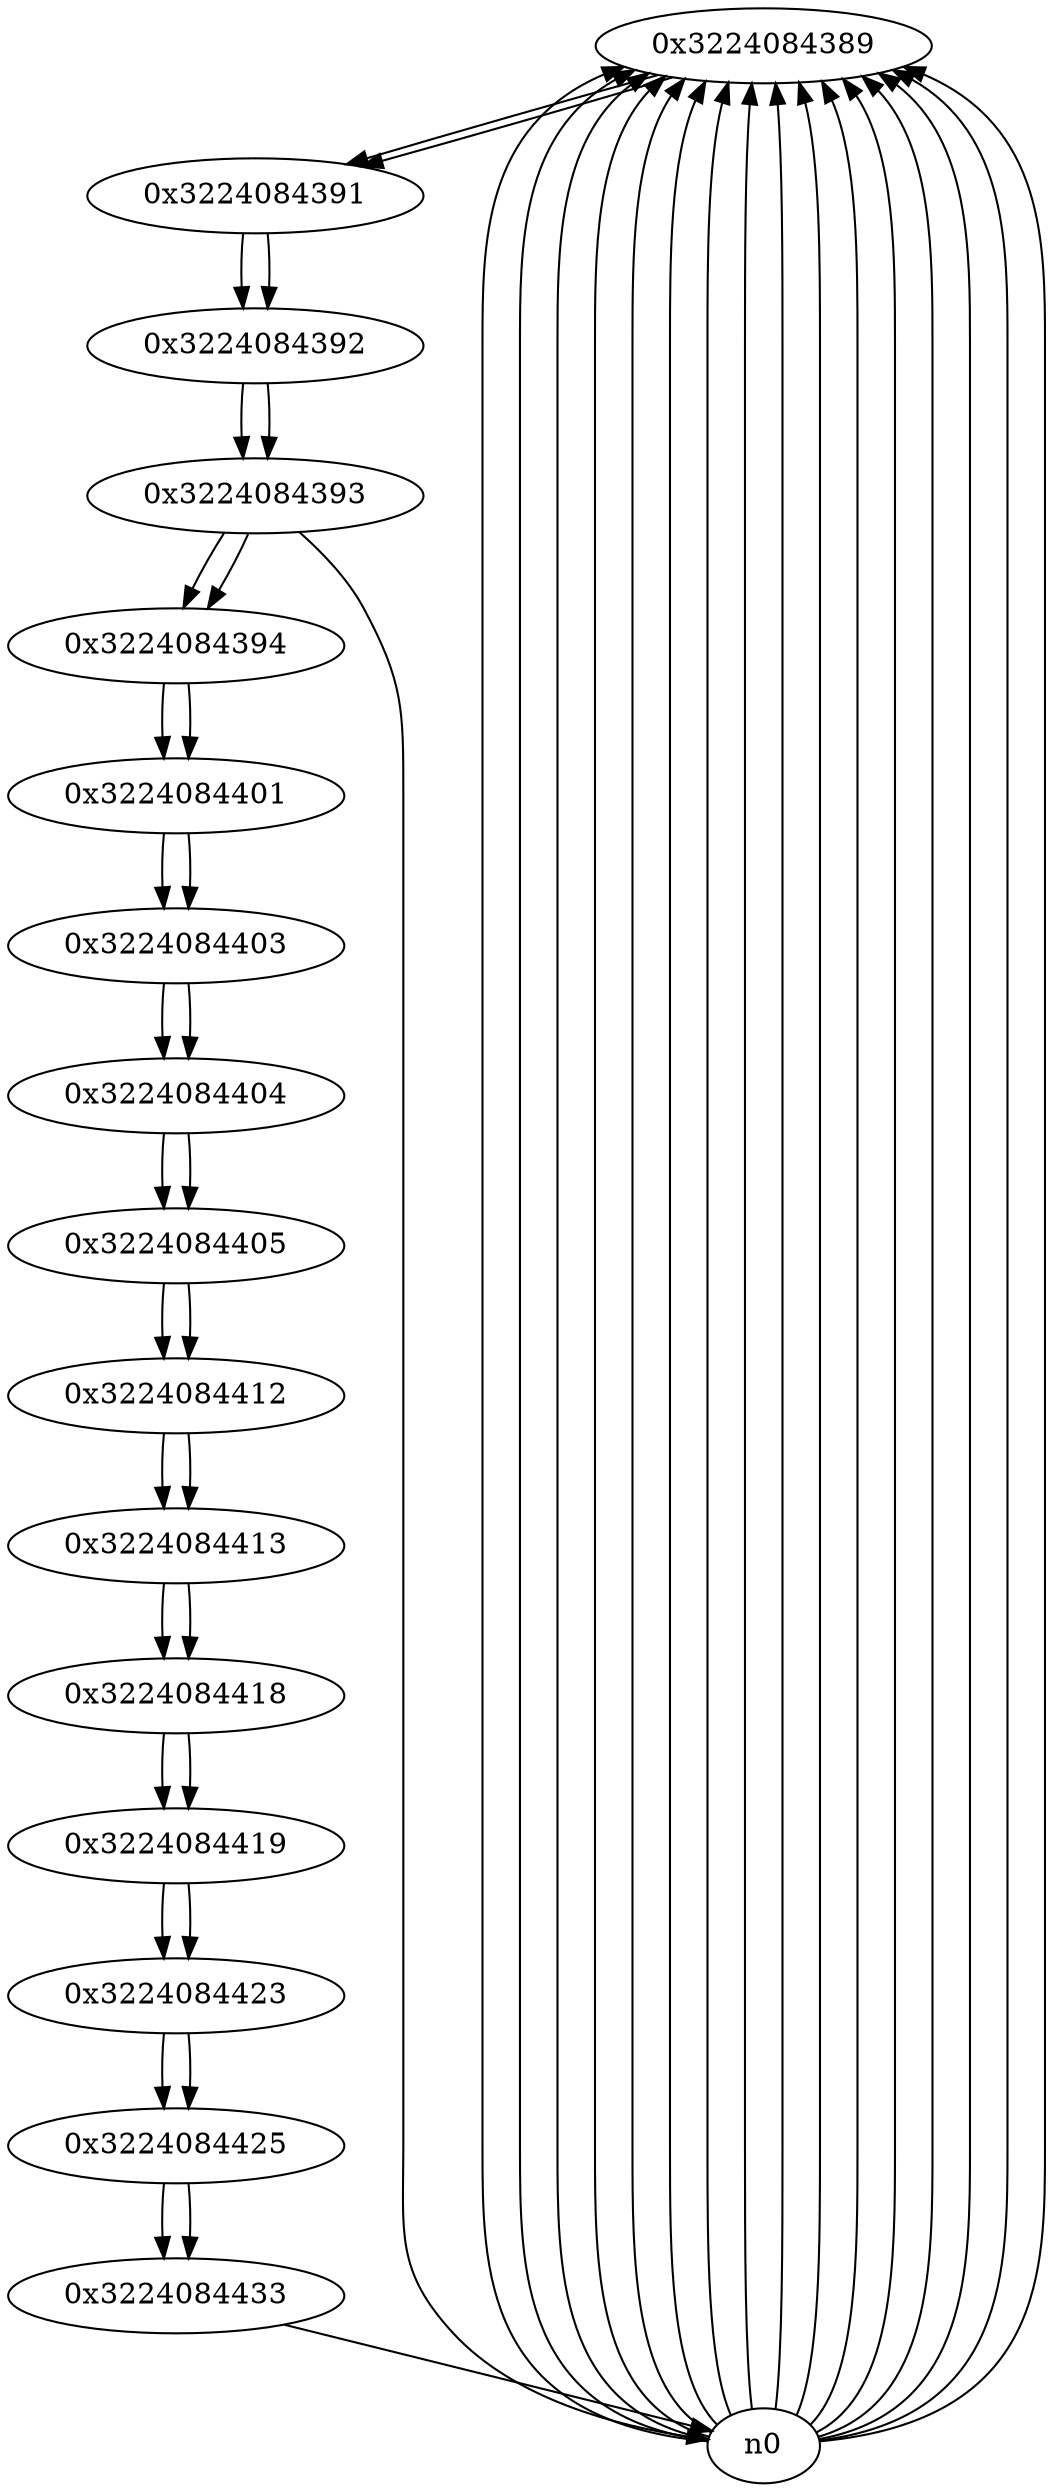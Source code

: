 digraph G{
/* nodes */
  n1 [label="0x3224084389"]
  n2 [label="0x3224084391"]
  n3 [label="0x3224084392"]
  n4 [label="0x3224084393"]
  n5 [label="0x3224084394"]
  n6 [label="0x3224084401"]
  n7 [label="0x3224084403"]
  n8 [label="0x3224084404"]
  n9 [label="0x3224084405"]
  n10 [label="0x3224084412"]
  n11 [label="0x3224084413"]
  n12 [label="0x3224084418"]
  n13 [label="0x3224084419"]
  n14 [label="0x3224084423"]
  n15 [label="0x3224084425"]
  n16 [label="0x3224084433"]
/* edges */
n1 -> n2;
n0 -> n1;
n0 -> n1;
n0 -> n1;
n0 -> n1;
n0 -> n1;
n0 -> n1;
n0 -> n1;
n0 -> n1;
n0 -> n1;
n0 -> n1;
n0 -> n1;
n0 -> n1;
n0 -> n1;
n0 -> n1;
n0 -> n1;
n0 -> n1;
n2 -> n3;
n1 -> n2;
n3 -> n4;
n2 -> n3;
n4 -> n5;
n4 -> n0;
n3 -> n4;
n5 -> n6;
n4 -> n5;
n6 -> n7;
n5 -> n6;
n7 -> n8;
n6 -> n7;
n8 -> n9;
n7 -> n8;
n9 -> n10;
n8 -> n9;
n10 -> n11;
n9 -> n10;
n11 -> n12;
n10 -> n11;
n12 -> n13;
n11 -> n12;
n13 -> n14;
n12 -> n13;
n14 -> n15;
n13 -> n14;
n15 -> n16;
n14 -> n15;
n16 -> n0;
n15 -> n16;
}
